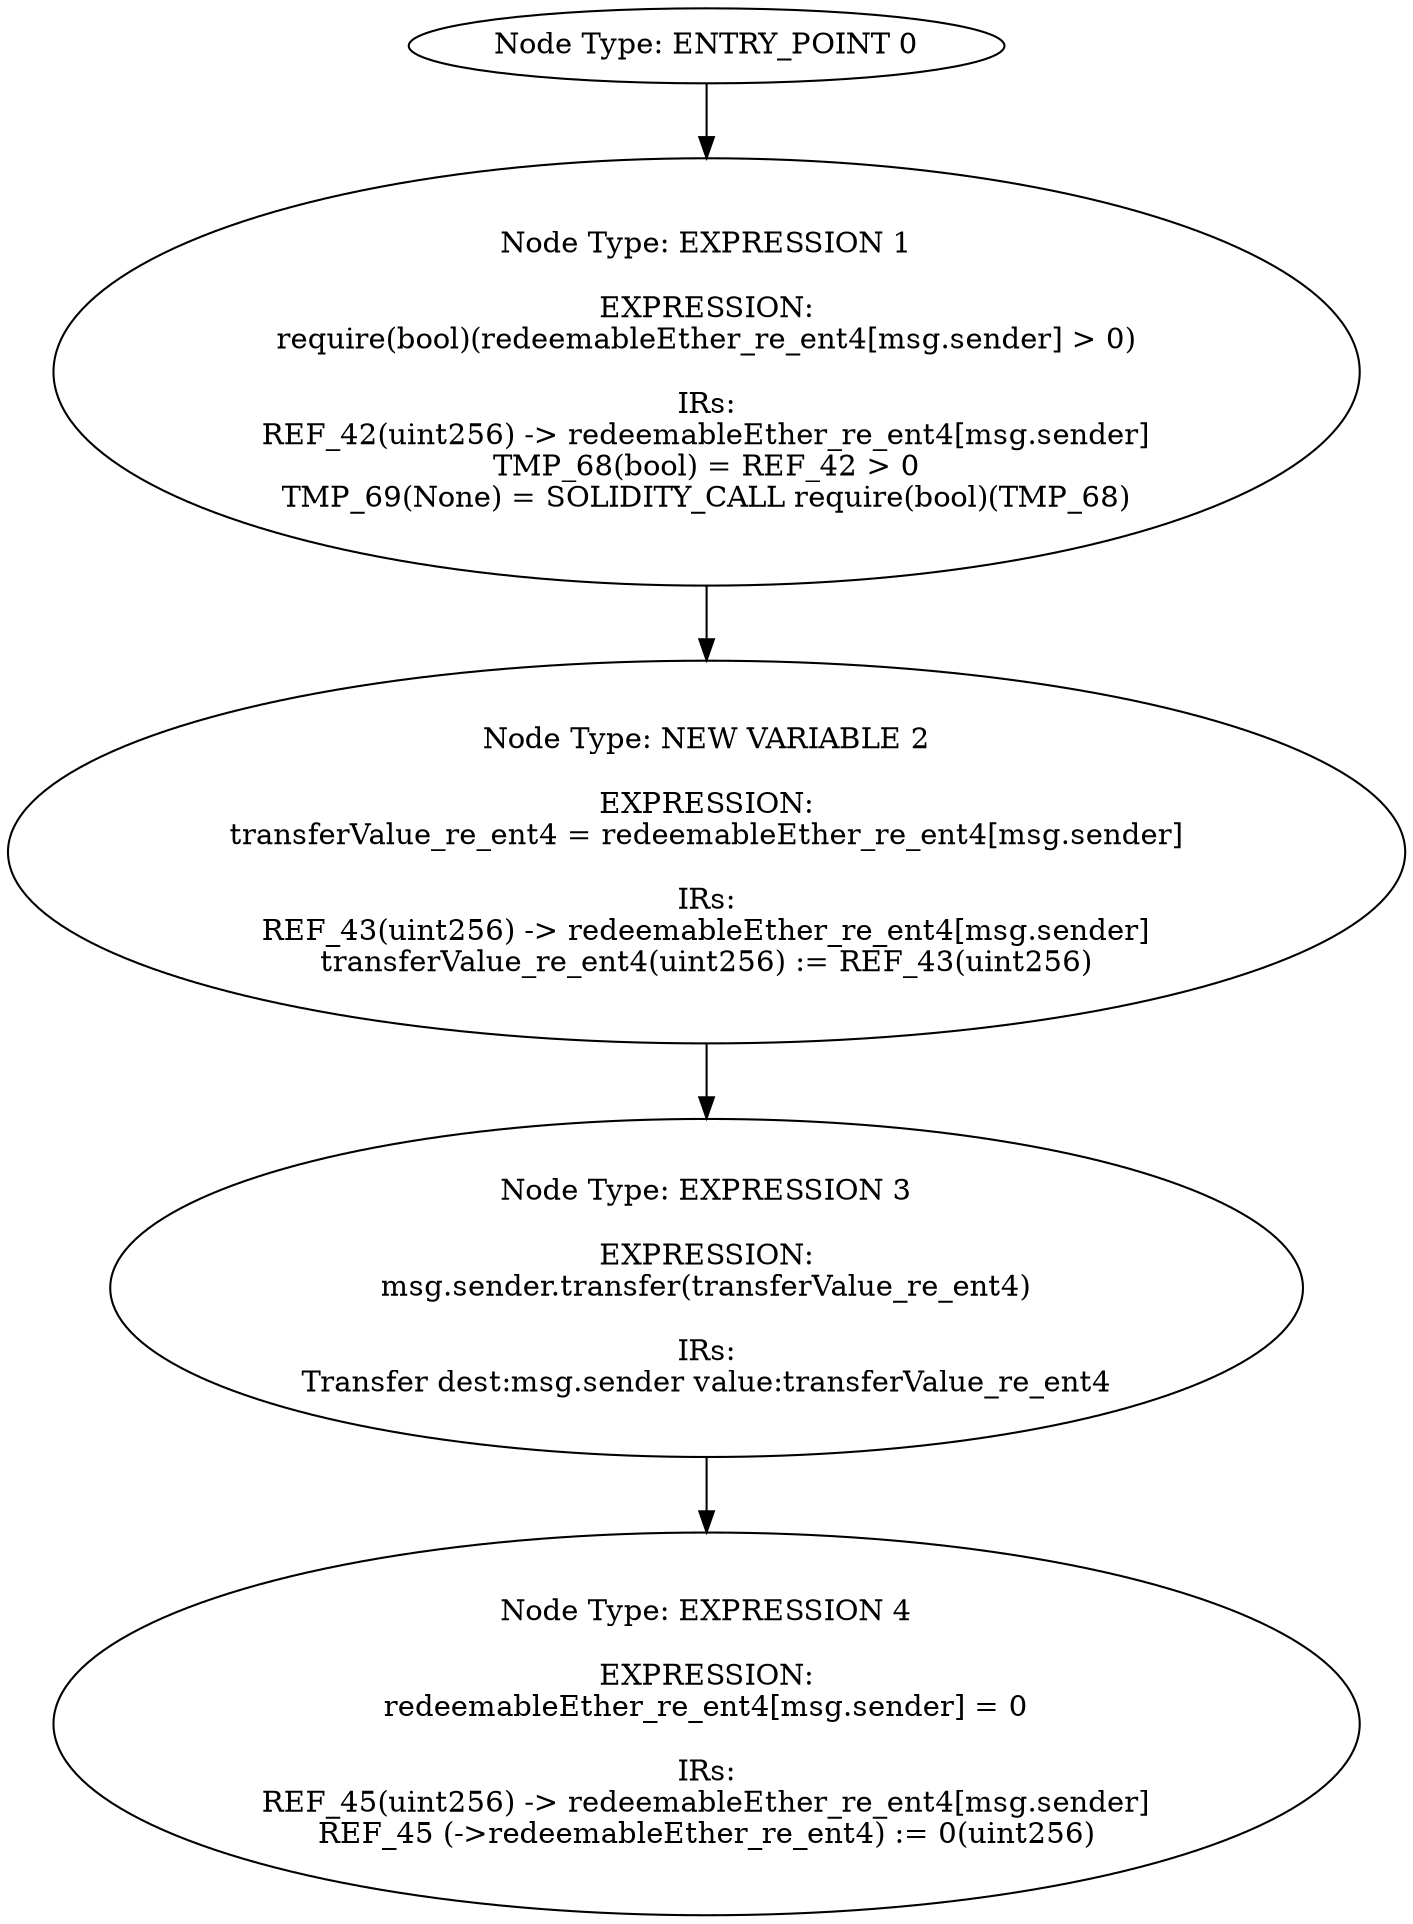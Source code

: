 digraph{
0[label="Node Type: ENTRY_POINT 0
"];
0->1;
1[label="Node Type: EXPRESSION 1

EXPRESSION:
require(bool)(redeemableEther_re_ent4[msg.sender] > 0)

IRs:
REF_42(uint256) -> redeemableEther_re_ent4[msg.sender]
TMP_68(bool) = REF_42 > 0
TMP_69(None) = SOLIDITY_CALL require(bool)(TMP_68)"];
1->2;
2[label="Node Type: NEW VARIABLE 2

EXPRESSION:
transferValue_re_ent4 = redeemableEther_re_ent4[msg.sender]

IRs:
REF_43(uint256) -> redeemableEther_re_ent4[msg.sender]
transferValue_re_ent4(uint256) := REF_43(uint256)"];
2->3;
3[label="Node Type: EXPRESSION 3

EXPRESSION:
msg.sender.transfer(transferValue_re_ent4)

IRs:
Transfer dest:msg.sender value:transferValue_re_ent4"];
3->4;
4[label="Node Type: EXPRESSION 4

EXPRESSION:
redeemableEther_re_ent4[msg.sender] = 0

IRs:
REF_45(uint256) -> redeemableEther_re_ent4[msg.sender]
REF_45 (->redeemableEther_re_ent4) := 0(uint256)"];
}
